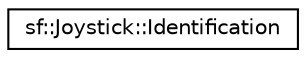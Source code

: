 digraph "Graphical Class Hierarchy"
{
  edge [fontname="Helvetica",fontsize="10",labelfontname="Helvetica",labelfontsize="10"];
  node [fontname="Helvetica",fontsize="10",shape=record];
  rankdir="LR";
  Node0 [label="sf::Joystick::Identification",height=0.2,width=0.4,color="black", fillcolor="white", style="filled",URL="$structsf_1_1_joystick_1_1_identification.html",tooltip="Structure holding a joystick&#39;s identification. "];
}
